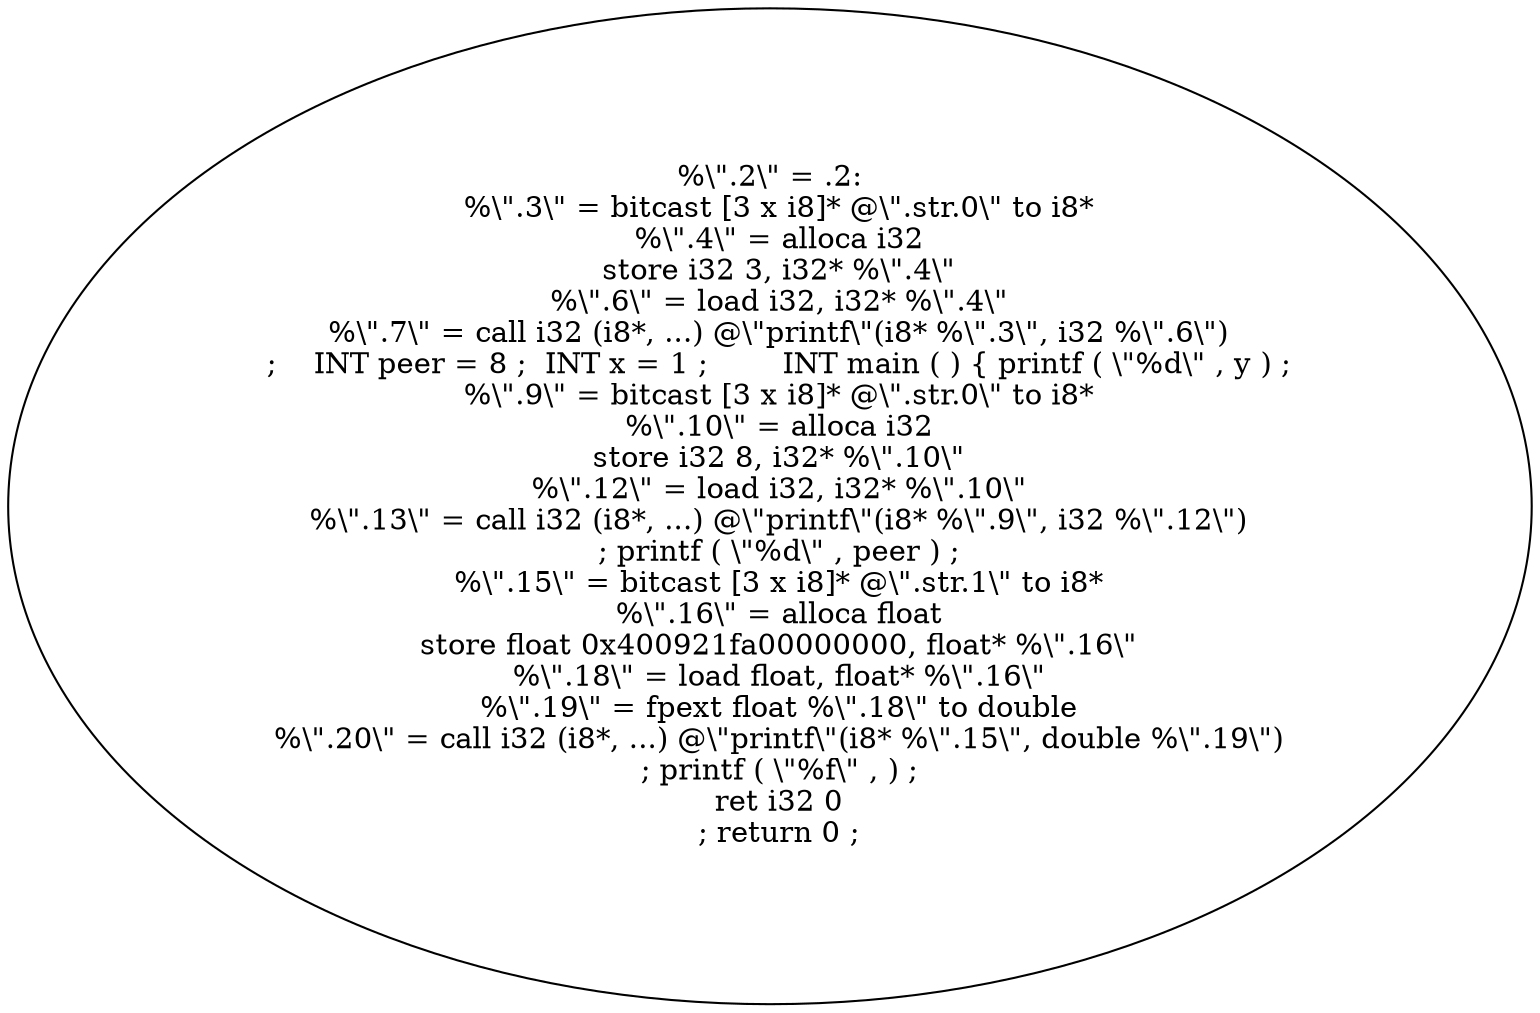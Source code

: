 digraph AST {
  "135765456824752" [label="%\\\".2\\\" = .2:
  %\\\".3\\\" = bitcast [3 x i8]* @\\\".str.0\\\" to i8*
  %\\\".4\\\" = alloca i32
  store i32 3, i32* %\\\".4\\\"
  %\\\".6\\\" = load i32, i32* %\\\".4\\\"
  %\\\".7\\\" = call i32 (i8*, ...) @\\\"printf\\\"(i8* %\\\".3\\\", i32 %\\\".6\\\")
  ;    INT peer = 8 ;  INT x = 1 ;        INT main ( ) { printf ( \\\"%d\\\" , y ) ;
  %\\\".9\\\" = bitcast [3 x i8]* @\\\".str.0\\\" to i8*
  %\\\".10\\\" = alloca i32
  store i32 8, i32* %\\\".10\\\"
  %\\\".12\\\" = load i32, i32* %\\\".10\\\"
  %\\\".13\\\" = call i32 (i8*, ...) @\\\"printf\\\"(i8* %\\\".9\\\", i32 %\\\".12\\\")
  ; printf ( \\\"%d\\\" , peer ) ;
  %\\\".15\\\" = bitcast [3 x i8]* @\\\".str.1\\\" to i8*
  %\\\".16\\\" = alloca float
  store float 0x400921fa00000000, float* %\\\".16\\\"
  %\\\".18\\\" = load float, float* %\\\".16\\\"
  %\\\".19\\\" = fpext float %\\\".18\\\" to double
  %\\\".20\\\" = call i32 (i8*, ...) @\\\"printf\\\"(i8* %\\\".15\\\", double %\\\".19\\\")
  ; printf ( \\\"%f\\\" , ) ;
  ret i32 0
  ; return 0 ;"];
}
